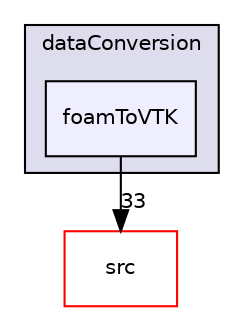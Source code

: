 digraph "applications/utilities/postProcessing/dataConversion/foamToVTK" {
  bgcolor=transparent;
  compound=true
  node [ fontsize="10", fontname="Helvetica"];
  edge [ labelfontsize="10", labelfontname="Helvetica"];
  subgraph clusterdir_287a8ee951d3c46055211652d30251ed {
    graph [ bgcolor="#ddddee", pencolor="black", label="dataConversion" fontname="Helvetica", fontsize="10", URL="dir_287a8ee951d3c46055211652d30251ed.html"]
  dir_f73f3a59aefc419d78bd8216641486ec [shape=box, label="foamToVTK", style="filled", fillcolor="#eeeeff", pencolor="black", URL="dir_f73f3a59aefc419d78bd8216641486ec.html"];
  }
  dir_68267d1309a1af8e8297ef4c3efbcdba [shape=box label="src" color="red" URL="dir_68267d1309a1af8e8297ef4c3efbcdba.html"];
  dir_f73f3a59aefc419d78bd8216641486ec->dir_68267d1309a1af8e8297ef4c3efbcdba [headlabel="33", labeldistance=1.5 headhref="dir_000596_000736.html"];
}
